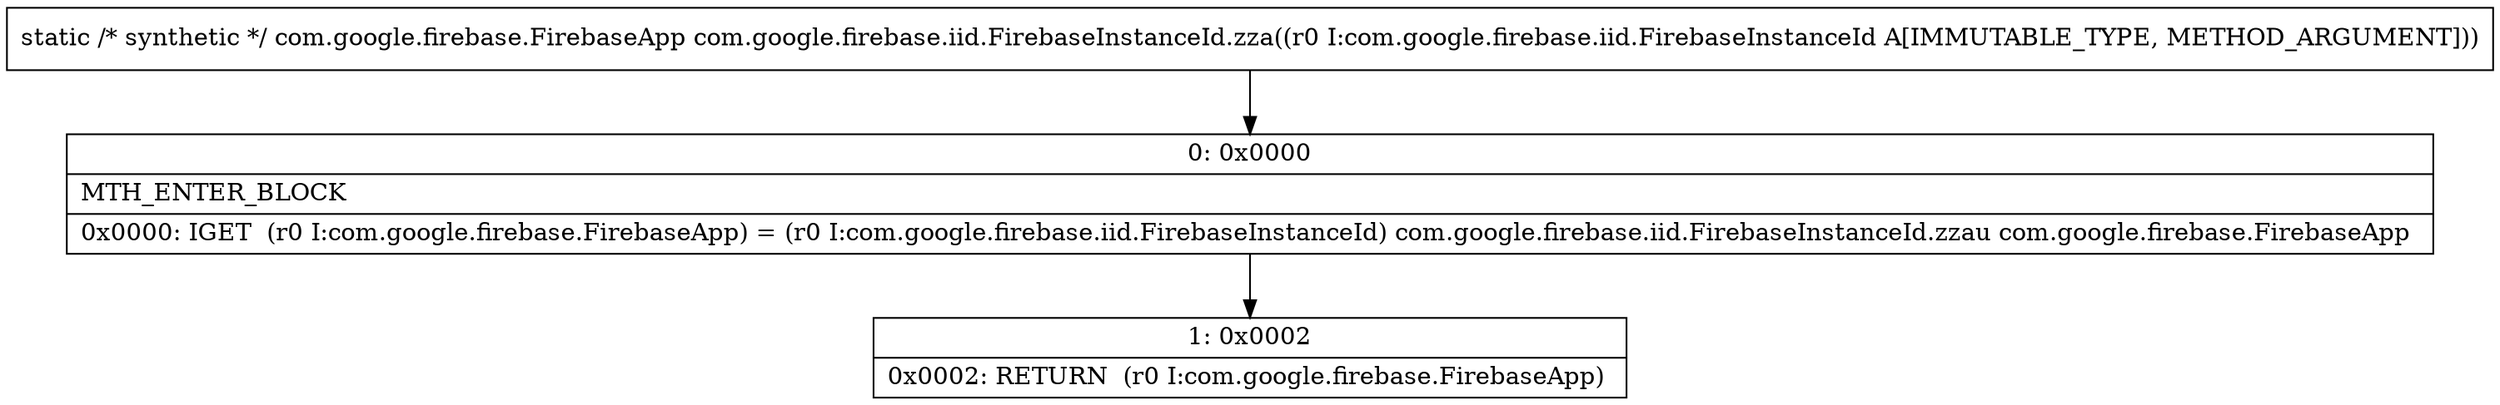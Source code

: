 digraph "CFG forcom.google.firebase.iid.FirebaseInstanceId.zza(Lcom\/google\/firebase\/iid\/FirebaseInstanceId;)Lcom\/google\/firebase\/FirebaseApp;" {
Node_0 [shape=record,label="{0\:\ 0x0000|MTH_ENTER_BLOCK\l|0x0000: IGET  (r0 I:com.google.firebase.FirebaseApp) = (r0 I:com.google.firebase.iid.FirebaseInstanceId) com.google.firebase.iid.FirebaseInstanceId.zzau com.google.firebase.FirebaseApp \l}"];
Node_1 [shape=record,label="{1\:\ 0x0002|0x0002: RETURN  (r0 I:com.google.firebase.FirebaseApp) \l}"];
MethodNode[shape=record,label="{static \/* synthetic *\/ com.google.firebase.FirebaseApp com.google.firebase.iid.FirebaseInstanceId.zza((r0 I:com.google.firebase.iid.FirebaseInstanceId A[IMMUTABLE_TYPE, METHOD_ARGUMENT])) }"];
MethodNode -> Node_0;
Node_0 -> Node_1;
}

